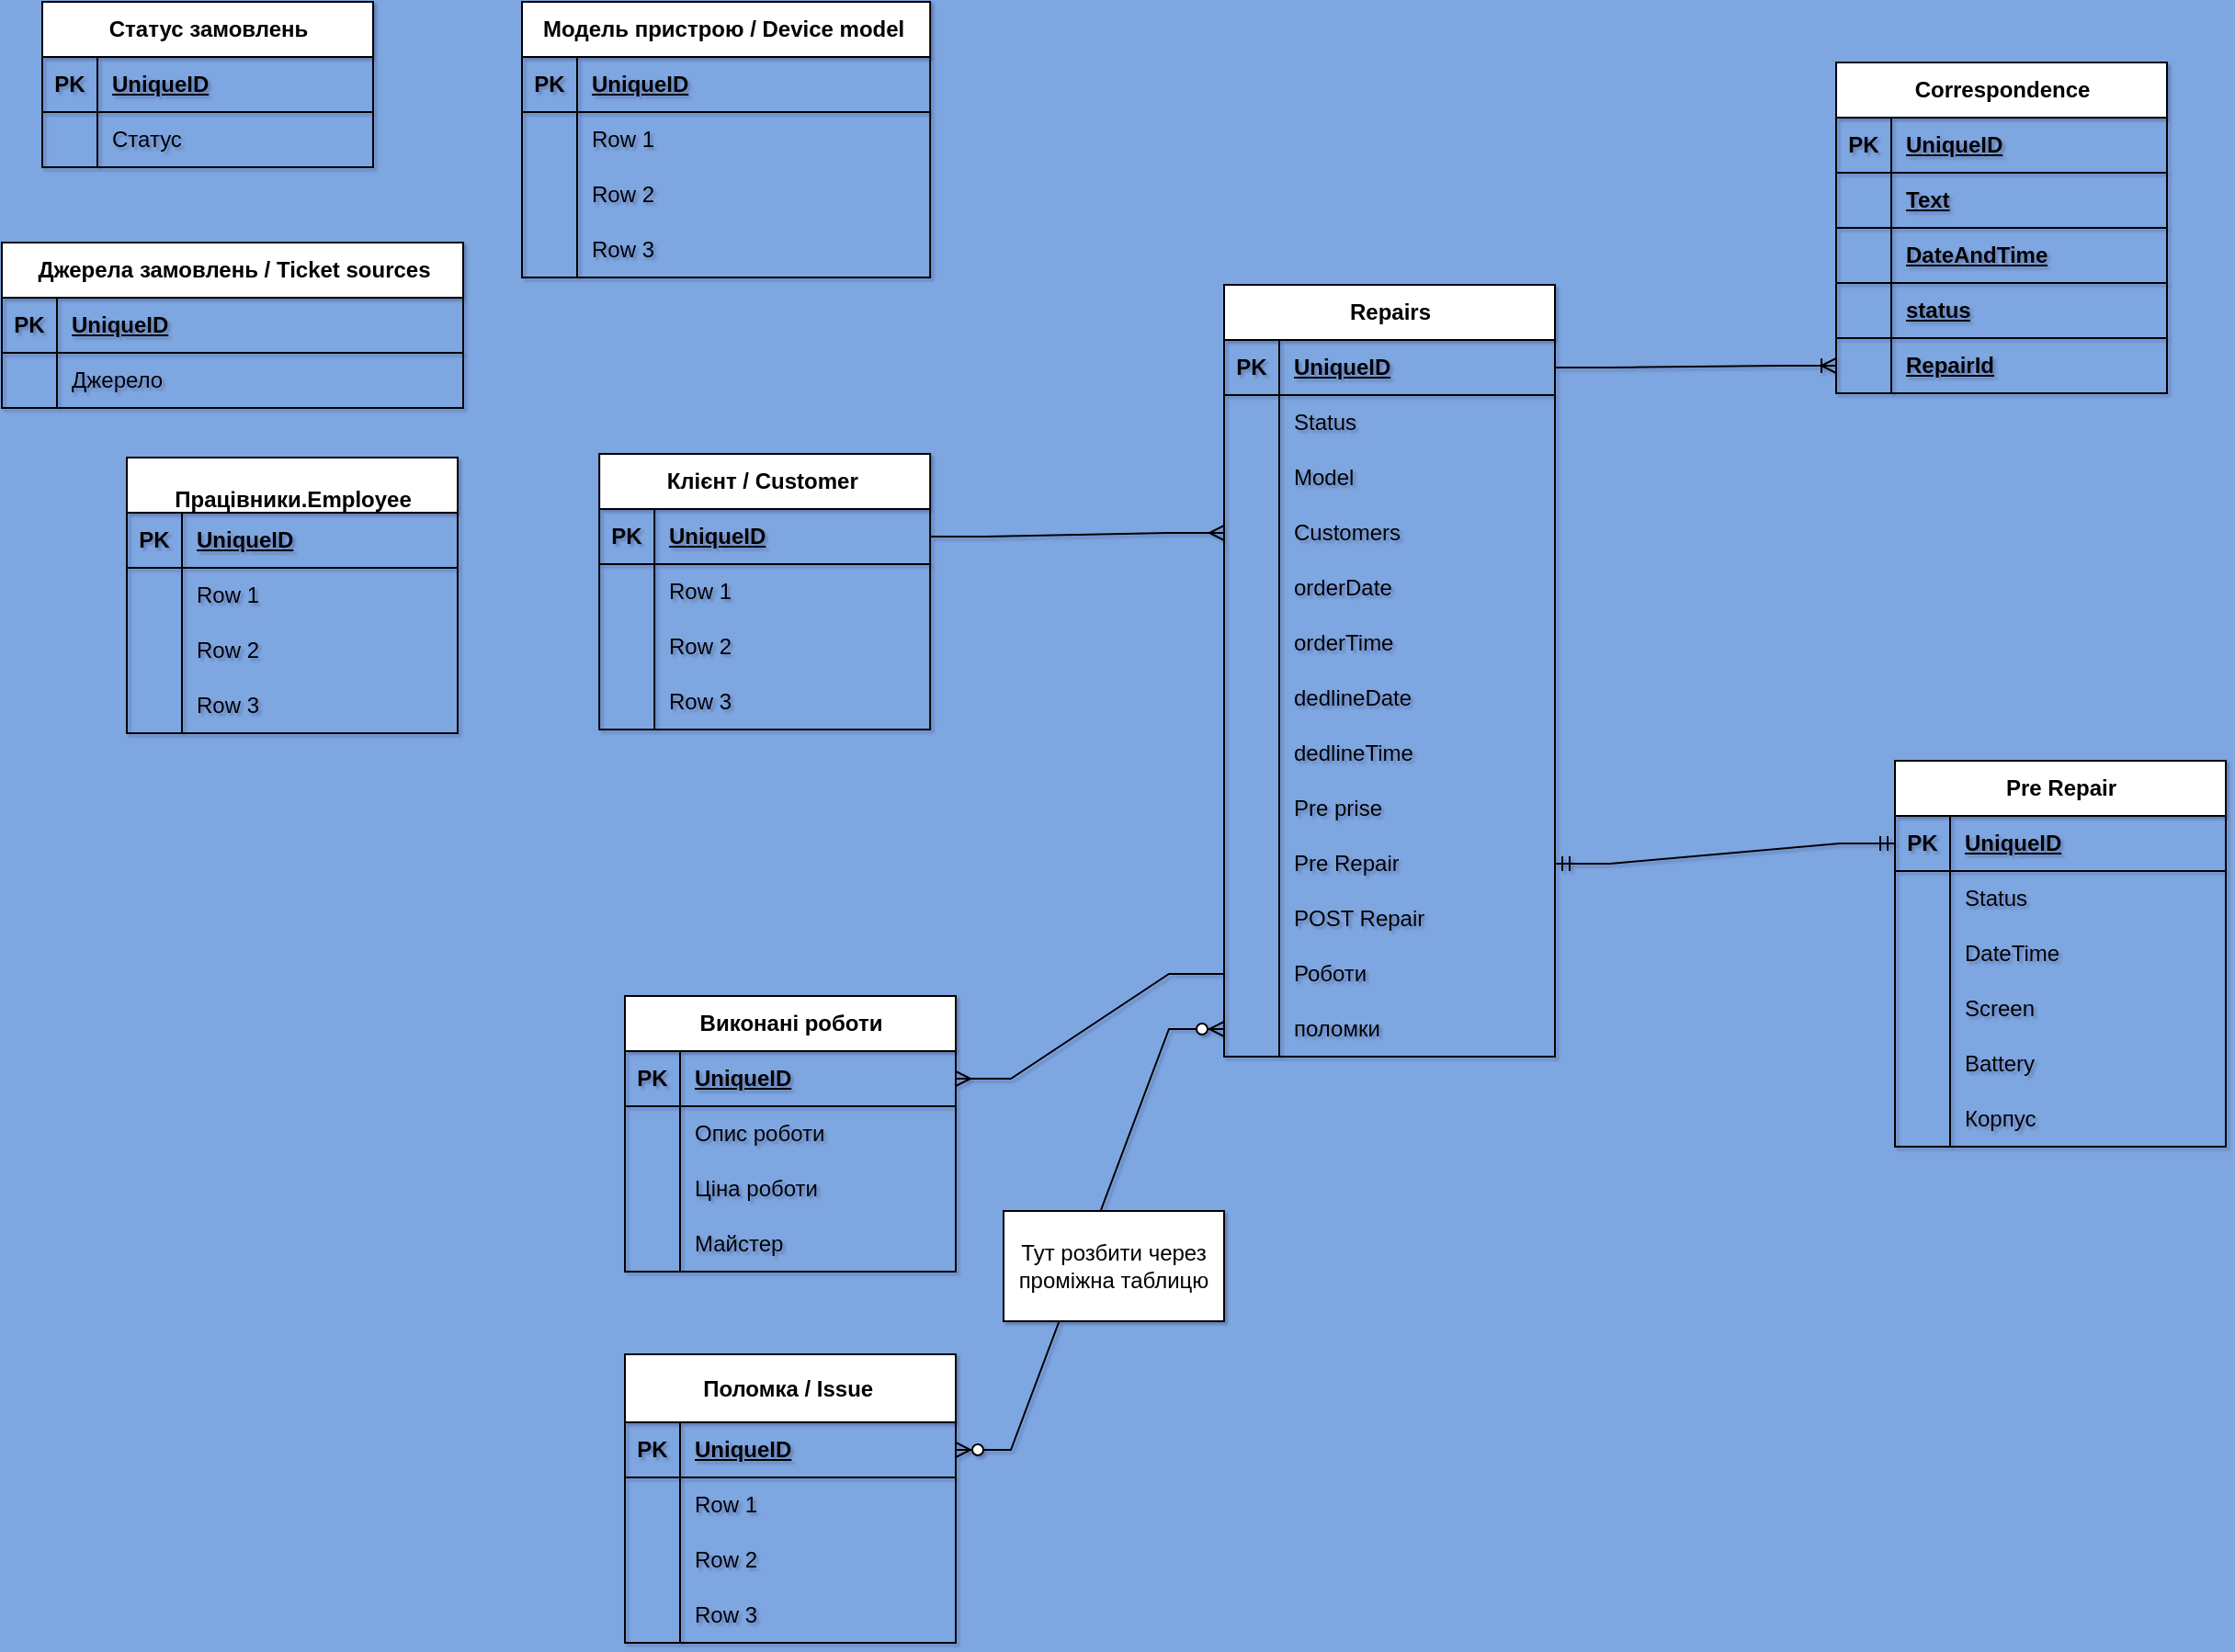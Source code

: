 <mxfile version="21.7.5" type="github">
  <diagram name="Page-1" id="e56a1550-8fbb-45ad-956c-1786394a9013">
    <mxGraphModel dx="2321" dy="1480" grid="0" gridSize="10" guides="1" tooltips="1" connect="1" arrows="1" fold="1" page="1" pageScale="1" pageWidth="1100" pageHeight="850" background="#7EA6E0" math="0" shadow="1">
      <root>
        <mxCell id="0" />
        <mxCell id="1" parent="0" />
        <mxCell id="2IEPPk8oCh3cQ-OusciL-1" value="Repairs" style="shape=table;startSize=30;container=1;collapsible=1;childLayout=tableLayout;fixedRows=1;rowLines=0;fontStyle=1;align=center;resizeLast=1;html=1;" parent="1" vertex="1">
          <mxGeometry x="384" y="73" width="180" height="420" as="geometry" />
        </mxCell>
        <mxCell id="2IEPPk8oCh3cQ-OusciL-2" value="" style="shape=tableRow;horizontal=0;startSize=0;swimlaneHead=0;swimlaneBody=0;fillColor=none;collapsible=0;dropTarget=0;points=[[0,0.5],[1,0.5]];portConstraint=eastwest;top=0;left=0;right=0;bottom=1;" parent="2IEPPk8oCh3cQ-OusciL-1" vertex="1">
          <mxGeometry y="30" width="180" height="30" as="geometry" />
        </mxCell>
        <mxCell id="2IEPPk8oCh3cQ-OusciL-3" value="PK" style="shape=partialRectangle;connectable=0;fillColor=none;top=0;left=0;bottom=0;right=0;fontStyle=1;overflow=hidden;whiteSpace=wrap;html=1;" parent="2IEPPk8oCh3cQ-OusciL-2" vertex="1">
          <mxGeometry width="30" height="30" as="geometry">
            <mxRectangle width="30" height="30" as="alternateBounds" />
          </mxGeometry>
        </mxCell>
        <mxCell id="2IEPPk8oCh3cQ-OusciL-4" value="UniqueID" style="shape=partialRectangle;connectable=0;fillColor=none;top=0;left=0;bottom=0;right=0;align=left;spacingLeft=6;fontStyle=5;overflow=hidden;whiteSpace=wrap;html=1;" parent="2IEPPk8oCh3cQ-OusciL-2" vertex="1">
          <mxGeometry x="30" width="150" height="30" as="geometry">
            <mxRectangle width="150" height="30" as="alternateBounds" />
          </mxGeometry>
        </mxCell>
        <mxCell id="2IEPPk8oCh3cQ-OusciL-5" value="" style="shape=tableRow;horizontal=0;startSize=0;swimlaneHead=0;swimlaneBody=0;fillColor=none;collapsible=0;dropTarget=0;points=[[0,0.5],[1,0.5]];portConstraint=eastwest;top=0;left=0;right=0;bottom=0;" parent="2IEPPk8oCh3cQ-OusciL-1" vertex="1">
          <mxGeometry y="60" width="180" height="30" as="geometry" />
        </mxCell>
        <mxCell id="2IEPPk8oCh3cQ-OusciL-6" value="" style="shape=partialRectangle;connectable=0;fillColor=none;top=0;left=0;bottom=0;right=0;editable=1;overflow=hidden;whiteSpace=wrap;html=1;" parent="2IEPPk8oCh3cQ-OusciL-5" vertex="1">
          <mxGeometry width="30" height="30" as="geometry">
            <mxRectangle width="30" height="30" as="alternateBounds" />
          </mxGeometry>
        </mxCell>
        <mxCell id="2IEPPk8oCh3cQ-OusciL-7" value="Status" style="shape=partialRectangle;connectable=0;fillColor=none;top=0;left=0;bottom=0;right=0;align=left;spacingLeft=6;overflow=hidden;whiteSpace=wrap;html=1;" parent="2IEPPk8oCh3cQ-OusciL-5" vertex="1">
          <mxGeometry x="30" width="150" height="30" as="geometry">
            <mxRectangle width="150" height="30" as="alternateBounds" />
          </mxGeometry>
        </mxCell>
        <mxCell id="2IEPPk8oCh3cQ-OusciL-8" value="" style="shape=tableRow;horizontal=0;startSize=0;swimlaneHead=0;swimlaneBody=0;fillColor=none;collapsible=0;dropTarget=0;points=[[0,0.5],[1,0.5]];portConstraint=eastwest;top=0;left=0;right=0;bottom=0;" parent="2IEPPk8oCh3cQ-OusciL-1" vertex="1">
          <mxGeometry y="90" width="180" height="30" as="geometry" />
        </mxCell>
        <mxCell id="2IEPPk8oCh3cQ-OusciL-9" value="" style="shape=partialRectangle;connectable=0;fillColor=none;top=0;left=0;bottom=0;right=0;editable=1;overflow=hidden;whiteSpace=wrap;html=1;" parent="2IEPPk8oCh3cQ-OusciL-8" vertex="1">
          <mxGeometry width="30" height="30" as="geometry">
            <mxRectangle width="30" height="30" as="alternateBounds" />
          </mxGeometry>
        </mxCell>
        <mxCell id="2IEPPk8oCh3cQ-OusciL-10" value="Model" style="shape=partialRectangle;connectable=0;fillColor=none;top=0;left=0;bottom=0;right=0;align=left;spacingLeft=6;overflow=hidden;whiteSpace=wrap;html=1;" parent="2IEPPk8oCh3cQ-OusciL-8" vertex="1">
          <mxGeometry x="30" width="150" height="30" as="geometry">
            <mxRectangle width="150" height="30" as="alternateBounds" />
          </mxGeometry>
        </mxCell>
        <mxCell id="2IEPPk8oCh3cQ-OusciL-11" value="" style="shape=tableRow;horizontal=0;startSize=0;swimlaneHead=0;swimlaneBody=0;fillColor=none;collapsible=0;dropTarget=0;points=[[0,0.5],[1,0.5]];portConstraint=eastwest;top=0;left=0;right=0;bottom=0;" parent="2IEPPk8oCh3cQ-OusciL-1" vertex="1">
          <mxGeometry y="120" width="180" height="30" as="geometry" />
        </mxCell>
        <mxCell id="2IEPPk8oCh3cQ-OusciL-12" value="" style="shape=partialRectangle;connectable=0;fillColor=none;top=0;left=0;bottom=0;right=0;editable=1;overflow=hidden;whiteSpace=wrap;html=1;" parent="2IEPPk8oCh3cQ-OusciL-11" vertex="1">
          <mxGeometry width="30" height="30" as="geometry">
            <mxRectangle width="30" height="30" as="alternateBounds" />
          </mxGeometry>
        </mxCell>
        <mxCell id="2IEPPk8oCh3cQ-OusciL-13" value="Customers" style="shape=partialRectangle;connectable=0;fillColor=none;top=0;left=0;bottom=0;right=0;align=left;spacingLeft=6;overflow=hidden;whiteSpace=wrap;html=1;" parent="2IEPPk8oCh3cQ-OusciL-11" vertex="1">
          <mxGeometry x="30" width="150" height="30" as="geometry">
            <mxRectangle width="150" height="30" as="alternateBounds" />
          </mxGeometry>
        </mxCell>
        <mxCell id="SYdGTLHfsqDevWgXx4K--65" style="shape=tableRow;horizontal=0;startSize=0;swimlaneHead=0;swimlaneBody=0;fillColor=none;collapsible=0;dropTarget=0;points=[[0,0.5],[1,0.5]];portConstraint=eastwest;top=0;left=0;right=0;bottom=0;" vertex="1" parent="2IEPPk8oCh3cQ-OusciL-1">
          <mxGeometry y="150" width="180" height="30" as="geometry" />
        </mxCell>
        <mxCell id="SYdGTLHfsqDevWgXx4K--66" style="shape=partialRectangle;connectable=0;fillColor=none;top=0;left=0;bottom=0;right=0;editable=1;overflow=hidden;whiteSpace=wrap;html=1;" vertex="1" parent="SYdGTLHfsqDevWgXx4K--65">
          <mxGeometry width="30" height="30" as="geometry">
            <mxRectangle width="30" height="30" as="alternateBounds" />
          </mxGeometry>
        </mxCell>
        <mxCell id="SYdGTLHfsqDevWgXx4K--67" value="orderDate" style="shape=partialRectangle;connectable=0;fillColor=none;top=0;left=0;bottom=0;right=0;align=left;spacingLeft=6;overflow=hidden;whiteSpace=wrap;html=1;" vertex="1" parent="SYdGTLHfsqDevWgXx4K--65">
          <mxGeometry x="30" width="150" height="30" as="geometry">
            <mxRectangle width="150" height="30" as="alternateBounds" />
          </mxGeometry>
        </mxCell>
        <mxCell id="SYdGTLHfsqDevWgXx4K--68" style="shape=tableRow;horizontal=0;startSize=0;swimlaneHead=0;swimlaneBody=0;fillColor=none;collapsible=0;dropTarget=0;points=[[0,0.5],[1,0.5]];portConstraint=eastwest;top=0;left=0;right=0;bottom=0;" vertex="1" parent="2IEPPk8oCh3cQ-OusciL-1">
          <mxGeometry y="180" width="180" height="30" as="geometry" />
        </mxCell>
        <mxCell id="SYdGTLHfsqDevWgXx4K--69" style="shape=partialRectangle;connectable=0;fillColor=none;top=0;left=0;bottom=0;right=0;editable=1;overflow=hidden;whiteSpace=wrap;html=1;" vertex="1" parent="SYdGTLHfsqDevWgXx4K--68">
          <mxGeometry width="30" height="30" as="geometry">
            <mxRectangle width="30" height="30" as="alternateBounds" />
          </mxGeometry>
        </mxCell>
        <mxCell id="SYdGTLHfsqDevWgXx4K--70" value="orderTime" style="shape=partialRectangle;connectable=0;fillColor=none;top=0;left=0;bottom=0;right=0;align=left;spacingLeft=6;overflow=hidden;whiteSpace=wrap;html=1;" vertex="1" parent="SYdGTLHfsqDevWgXx4K--68">
          <mxGeometry x="30" width="150" height="30" as="geometry">
            <mxRectangle width="150" height="30" as="alternateBounds" />
          </mxGeometry>
        </mxCell>
        <mxCell id="SYdGTLHfsqDevWgXx4K--71" style="shape=tableRow;horizontal=0;startSize=0;swimlaneHead=0;swimlaneBody=0;fillColor=none;collapsible=0;dropTarget=0;points=[[0,0.5],[1,0.5]];portConstraint=eastwest;top=0;left=0;right=0;bottom=0;" vertex="1" parent="2IEPPk8oCh3cQ-OusciL-1">
          <mxGeometry y="210" width="180" height="30" as="geometry" />
        </mxCell>
        <mxCell id="SYdGTLHfsqDevWgXx4K--72" style="shape=partialRectangle;connectable=0;fillColor=none;top=0;left=0;bottom=0;right=0;editable=1;overflow=hidden;whiteSpace=wrap;html=1;" vertex="1" parent="SYdGTLHfsqDevWgXx4K--71">
          <mxGeometry width="30" height="30" as="geometry">
            <mxRectangle width="30" height="30" as="alternateBounds" />
          </mxGeometry>
        </mxCell>
        <mxCell id="SYdGTLHfsqDevWgXx4K--73" value="dedlineDate" style="shape=partialRectangle;connectable=0;fillColor=none;top=0;left=0;bottom=0;right=0;align=left;spacingLeft=6;overflow=hidden;whiteSpace=wrap;html=1;" vertex="1" parent="SYdGTLHfsqDevWgXx4K--71">
          <mxGeometry x="30" width="150" height="30" as="geometry">
            <mxRectangle width="150" height="30" as="alternateBounds" />
          </mxGeometry>
        </mxCell>
        <mxCell id="SYdGTLHfsqDevWgXx4K--74" style="shape=tableRow;horizontal=0;startSize=0;swimlaneHead=0;swimlaneBody=0;fillColor=none;collapsible=0;dropTarget=0;points=[[0,0.5],[1,0.5]];portConstraint=eastwest;top=0;left=0;right=0;bottom=0;" vertex="1" parent="2IEPPk8oCh3cQ-OusciL-1">
          <mxGeometry y="240" width="180" height="30" as="geometry" />
        </mxCell>
        <mxCell id="SYdGTLHfsqDevWgXx4K--75" style="shape=partialRectangle;connectable=0;fillColor=none;top=0;left=0;bottom=0;right=0;editable=1;overflow=hidden;whiteSpace=wrap;html=1;" vertex="1" parent="SYdGTLHfsqDevWgXx4K--74">
          <mxGeometry width="30" height="30" as="geometry">
            <mxRectangle width="30" height="30" as="alternateBounds" />
          </mxGeometry>
        </mxCell>
        <mxCell id="SYdGTLHfsqDevWgXx4K--76" value="dedlineTime" style="shape=partialRectangle;connectable=0;fillColor=none;top=0;left=0;bottom=0;right=0;align=left;spacingLeft=6;overflow=hidden;whiteSpace=wrap;html=1;" vertex="1" parent="SYdGTLHfsqDevWgXx4K--74">
          <mxGeometry x="30" width="150" height="30" as="geometry">
            <mxRectangle width="150" height="30" as="alternateBounds" />
          </mxGeometry>
        </mxCell>
        <mxCell id="SYdGTLHfsqDevWgXx4K--77" style="shape=tableRow;horizontal=0;startSize=0;swimlaneHead=0;swimlaneBody=0;fillColor=none;collapsible=0;dropTarget=0;points=[[0,0.5],[1,0.5]];portConstraint=eastwest;top=0;left=0;right=0;bottom=0;" vertex="1" parent="2IEPPk8oCh3cQ-OusciL-1">
          <mxGeometry y="270" width="180" height="30" as="geometry" />
        </mxCell>
        <mxCell id="SYdGTLHfsqDevWgXx4K--78" style="shape=partialRectangle;connectable=0;fillColor=none;top=0;left=0;bottom=0;right=0;editable=1;overflow=hidden;whiteSpace=wrap;html=1;" vertex="1" parent="SYdGTLHfsqDevWgXx4K--77">
          <mxGeometry width="30" height="30" as="geometry">
            <mxRectangle width="30" height="30" as="alternateBounds" />
          </mxGeometry>
        </mxCell>
        <mxCell id="SYdGTLHfsqDevWgXx4K--79" value="Pre prise" style="shape=partialRectangle;connectable=0;fillColor=none;top=0;left=0;bottom=0;right=0;align=left;spacingLeft=6;overflow=hidden;whiteSpace=wrap;html=1;" vertex="1" parent="SYdGTLHfsqDevWgXx4K--77">
          <mxGeometry x="30" width="150" height="30" as="geometry">
            <mxRectangle width="150" height="30" as="alternateBounds" />
          </mxGeometry>
        </mxCell>
        <mxCell id="SYdGTLHfsqDevWgXx4K--93" style="shape=tableRow;horizontal=0;startSize=0;swimlaneHead=0;swimlaneBody=0;fillColor=none;collapsible=0;dropTarget=0;points=[[0,0.5],[1,0.5]];portConstraint=eastwest;top=0;left=0;right=0;bottom=0;" vertex="1" parent="2IEPPk8oCh3cQ-OusciL-1">
          <mxGeometry y="300" width="180" height="30" as="geometry" />
        </mxCell>
        <mxCell id="SYdGTLHfsqDevWgXx4K--94" style="shape=partialRectangle;connectable=0;fillColor=none;top=0;left=0;bottom=0;right=0;editable=1;overflow=hidden;whiteSpace=wrap;html=1;" vertex="1" parent="SYdGTLHfsqDevWgXx4K--93">
          <mxGeometry width="30" height="30" as="geometry">
            <mxRectangle width="30" height="30" as="alternateBounds" />
          </mxGeometry>
        </mxCell>
        <mxCell id="SYdGTLHfsqDevWgXx4K--95" value="Pre Repair" style="shape=partialRectangle;connectable=0;fillColor=none;top=0;left=0;bottom=0;right=0;align=left;spacingLeft=6;overflow=hidden;whiteSpace=wrap;html=1;" vertex="1" parent="SYdGTLHfsqDevWgXx4K--93">
          <mxGeometry x="30" width="150" height="30" as="geometry">
            <mxRectangle width="150" height="30" as="alternateBounds" />
          </mxGeometry>
        </mxCell>
        <mxCell id="SYdGTLHfsqDevWgXx4K--96" style="shape=tableRow;horizontal=0;startSize=0;swimlaneHead=0;swimlaneBody=0;fillColor=none;collapsible=0;dropTarget=0;points=[[0,0.5],[1,0.5]];portConstraint=eastwest;top=0;left=0;right=0;bottom=0;" vertex="1" parent="2IEPPk8oCh3cQ-OusciL-1">
          <mxGeometry y="330" width="180" height="30" as="geometry" />
        </mxCell>
        <mxCell id="SYdGTLHfsqDevWgXx4K--97" style="shape=partialRectangle;connectable=0;fillColor=none;top=0;left=0;bottom=0;right=0;editable=1;overflow=hidden;whiteSpace=wrap;html=1;" vertex="1" parent="SYdGTLHfsqDevWgXx4K--96">
          <mxGeometry width="30" height="30" as="geometry">
            <mxRectangle width="30" height="30" as="alternateBounds" />
          </mxGeometry>
        </mxCell>
        <mxCell id="SYdGTLHfsqDevWgXx4K--98" value="POST Repair" style="shape=partialRectangle;connectable=0;fillColor=none;top=0;left=0;bottom=0;right=0;align=left;spacingLeft=6;overflow=hidden;whiteSpace=wrap;html=1;" vertex="1" parent="SYdGTLHfsqDevWgXx4K--96">
          <mxGeometry x="30" width="150" height="30" as="geometry">
            <mxRectangle width="150" height="30" as="alternateBounds" />
          </mxGeometry>
        </mxCell>
        <mxCell id="SYdGTLHfsqDevWgXx4K--216" style="shape=tableRow;horizontal=0;startSize=0;swimlaneHead=0;swimlaneBody=0;fillColor=none;collapsible=0;dropTarget=0;points=[[0,0.5],[1,0.5]];portConstraint=eastwest;top=0;left=0;right=0;bottom=0;" vertex="1" parent="2IEPPk8oCh3cQ-OusciL-1">
          <mxGeometry y="360" width="180" height="30" as="geometry" />
        </mxCell>
        <mxCell id="SYdGTLHfsqDevWgXx4K--217" style="shape=partialRectangle;connectable=0;fillColor=none;top=0;left=0;bottom=0;right=0;editable=1;overflow=hidden;whiteSpace=wrap;html=1;" vertex="1" parent="SYdGTLHfsqDevWgXx4K--216">
          <mxGeometry width="30" height="30" as="geometry">
            <mxRectangle width="30" height="30" as="alternateBounds" />
          </mxGeometry>
        </mxCell>
        <mxCell id="SYdGTLHfsqDevWgXx4K--218" value="Роботи" style="shape=partialRectangle;connectable=0;fillColor=none;top=0;left=0;bottom=0;right=0;align=left;spacingLeft=6;overflow=hidden;whiteSpace=wrap;html=1;" vertex="1" parent="SYdGTLHfsqDevWgXx4K--216">
          <mxGeometry x="30" width="150" height="30" as="geometry">
            <mxRectangle width="150" height="30" as="alternateBounds" />
          </mxGeometry>
        </mxCell>
        <mxCell id="SYdGTLHfsqDevWgXx4K--221" style="shape=tableRow;horizontal=0;startSize=0;swimlaneHead=0;swimlaneBody=0;fillColor=none;collapsible=0;dropTarget=0;points=[[0,0.5],[1,0.5]];portConstraint=eastwest;top=0;left=0;right=0;bottom=0;" vertex="1" parent="2IEPPk8oCh3cQ-OusciL-1">
          <mxGeometry y="390" width="180" height="30" as="geometry" />
        </mxCell>
        <mxCell id="SYdGTLHfsqDevWgXx4K--222" style="shape=partialRectangle;connectable=0;fillColor=none;top=0;left=0;bottom=0;right=0;editable=1;overflow=hidden;whiteSpace=wrap;html=1;" vertex="1" parent="SYdGTLHfsqDevWgXx4K--221">
          <mxGeometry width="30" height="30" as="geometry">
            <mxRectangle width="30" height="30" as="alternateBounds" />
          </mxGeometry>
        </mxCell>
        <mxCell id="SYdGTLHfsqDevWgXx4K--223" value="поломки" style="shape=partialRectangle;connectable=0;fillColor=none;top=0;left=0;bottom=0;right=0;align=left;spacingLeft=6;overflow=hidden;whiteSpace=wrap;html=1;" vertex="1" parent="SYdGTLHfsqDevWgXx4K--221">
          <mxGeometry x="30" width="150" height="30" as="geometry">
            <mxRectangle width="150" height="30" as="alternateBounds" />
          </mxGeometry>
        </mxCell>
        <mxCell id="SYdGTLHfsqDevWgXx4K--1" value="Сorrespondence" style="shape=table;startSize=30;container=1;collapsible=1;childLayout=tableLayout;fixedRows=1;rowLines=0;fontStyle=1;align=center;resizeLast=1;html=1;" vertex="1" parent="1">
          <mxGeometry x="717" y="-48" width="180" height="180" as="geometry" />
        </mxCell>
        <mxCell id="SYdGTLHfsqDevWgXx4K--2" value="" style="shape=tableRow;horizontal=0;startSize=0;swimlaneHead=0;swimlaneBody=0;fillColor=none;collapsible=0;dropTarget=0;points=[[0,0.5],[1,0.5]];portConstraint=eastwest;top=0;left=0;right=0;bottom=1;" vertex="1" parent="SYdGTLHfsqDevWgXx4K--1">
          <mxGeometry y="30" width="180" height="30" as="geometry" />
        </mxCell>
        <mxCell id="SYdGTLHfsqDevWgXx4K--3" value="PK" style="shape=partialRectangle;connectable=0;fillColor=none;top=0;left=0;bottom=0;right=0;fontStyle=1;overflow=hidden;whiteSpace=wrap;html=1;" vertex="1" parent="SYdGTLHfsqDevWgXx4K--2">
          <mxGeometry width="30" height="30" as="geometry">
            <mxRectangle width="30" height="30" as="alternateBounds" />
          </mxGeometry>
        </mxCell>
        <mxCell id="SYdGTLHfsqDevWgXx4K--4" value="UniqueID" style="shape=partialRectangle;connectable=0;fillColor=none;top=0;left=0;bottom=0;right=0;align=left;spacingLeft=6;fontStyle=5;overflow=hidden;whiteSpace=wrap;html=1;" vertex="1" parent="SYdGTLHfsqDevWgXx4K--2">
          <mxGeometry x="30" width="150" height="30" as="geometry">
            <mxRectangle width="150" height="30" as="alternateBounds" />
          </mxGeometry>
        </mxCell>
        <mxCell id="SYdGTLHfsqDevWgXx4K--49" style="shape=tableRow;horizontal=0;startSize=0;swimlaneHead=0;swimlaneBody=0;fillColor=none;collapsible=0;dropTarget=0;points=[[0,0.5],[1,0.5]];portConstraint=eastwest;top=0;left=0;right=0;bottom=1;" vertex="1" parent="SYdGTLHfsqDevWgXx4K--1">
          <mxGeometry y="60" width="180" height="30" as="geometry" />
        </mxCell>
        <mxCell id="SYdGTLHfsqDevWgXx4K--50" style="shape=partialRectangle;connectable=0;fillColor=none;top=0;left=0;bottom=0;right=0;fontStyle=1;overflow=hidden;whiteSpace=wrap;html=1;" vertex="1" parent="SYdGTLHfsqDevWgXx4K--49">
          <mxGeometry width="30" height="30" as="geometry">
            <mxRectangle width="30" height="30" as="alternateBounds" />
          </mxGeometry>
        </mxCell>
        <mxCell id="SYdGTLHfsqDevWgXx4K--51" value="Text" style="shape=partialRectangle;connectable=0;fillColor=none;top=0;left=0;bottom=0;right=0;align=left;spacingLeft=6;fontStyle=5;overflow=hidden;whiteSpace=wrap;html=1;" vertex="1" parent="SYdGTLHfsqDevWgXx4K--49">
          <mxGeometry x="30" width="150" height="30" as="geometry">
            <mxRectangle width="150" height="30" as="alternateBounds" />
          </mxGeometry>
        </mxCell>
        <mxCell id="SYdGTLHfsqDevWgXx4K--55" style="shape=tableRow;horizontal=0;startSize=0;swimlaneHead=0;swimlaneBody=0;fillColor=none;collapsible=0;dropTarget=0;points=[[0,0.5],[1,0.5]];portConstraint=eastwest;top=0;left=0;right=0;bottom=1;" vertex="1" parent="SYdGTLHfsqDevWgXx4K--1">
          <mxGeometry y="90" width="180" height="30" as="geometry" />
        </mxCell>
        <mxCell id="SYdGTLHfsqDevWgXx4K--56" style="shape=partialRectangle;connectable=0;fillColor=none;top=0;left=0;bottom=0;right=0;fontStyle=1;overflow=hidden;whiteSpace=wrap;html=1;" vertex="1" parent="SYdGTLHfsqDevWgXx4K--55">
          <mxGeometry width="30" height="30" as="geometry">
            <mxRectangle width="30" height="30" as="alternateBounds" />
          </mxGeometry>
        </mxCell>
        <mxCell id="SYdGTLHfsqDevWgXx4K--57" value="DateAndTime" style="shape=partialRectangle;connectable=0;fillColor=none;top=0;left=0;bottom=0;right=0;align=left;spacingLeft=6;fontStyle=5;overflow=hidden;whiteSpace=wrap;html=1;" vertex="1" parent="SYdGTLHfsqDevWgXx4K--55">
          <mxGeometry x="30" width="150" height="30" as="geometry">
            <mxRectangle width="150" height="30" as="alternateBounds" />
          </mxGeometry>
        </mxCell>
        <mxCell id="SYdGTLHfsqDevWgXx4K--58" style="shape=tableRow;horizontal=0;startSize=0;swimlaneHead=0;swimlaneBody=0;fillColor=none;collapsible=0;dropTarget=0;points=[[0,0.5],[1,0.5]];portConstraint=eastwest;top=0;left=0;right=0;bottom=1;" vertex="1" parent="SYdGTLHfsqDevWgXx4K--1">
          <mxGeometry y="120" width="180" height="30" as="geometry" />
        </mxCell>
        <mxCell id="SYdGTLHfsqDevWgXx4K--59" style="shape=partialRectangle;connectable=0;fillColor=none;top=0;left=0;bottom=0;right=0;fontStyle=1;overflow=hidden;whiteSpace=wrap;html=1;" vertex="1" parent="SYdGTLHfsqDevWgXx4K--58">
          <mxGeometry width="30" height="30" as="geometry">
            <mxRectangle width="30" height="30" as="alternateBounds" />
          </mxGeometry>
        </mxCell>
        <mxCell id="SYdGTLHfsqDevWgXx4K--60" value="status" style="shape=partialRectangle;connectable=0;fillColor=none;top=0;left=0;bottom=0;right=0;align=left;spacingLeft=6;fontStyle=5;overflow=hidden;whiteSpace=wrap;html=1;" vertex="1" parent="SYdGTLHfsqDevWgXx4K--58">
          <mxGeometry x="30" width="150" height="30" as="geometry">
            <mxRectangle width="150" height="30" as="alternateBounds" />
          </mxGeometry>
        </mxCell>
        <mxCell id="SYdGTLHfsqDevWgXx4K--61" style="shape=tableRow;horizontal=0;startSize=0;swimlaneHead=0;swimlaneBody=0;fillColor=none;collapsible=0;dropTarget=0;points=[[0,0.5],[1,0.5]];portConstraint=eastwest;top=0;left=0;right=0;bottom=1;" vertex="1" parent="SYdGTLHfsqDevWgXx4K--1">
          <mxGeometry y="150" width="180" height="30" as="geometry" />
        </mxCell>
        <mxCell id="SYdGTLHfsqDevWgXx4K--62" style="shape=partialRectangle;connectable=0;fillColor=none;top=0;left=0;bottom=0;right=0;fontStyle=1;overflow=hidden;whiteSpace=wrap;html=1;" vertex="1" parent="SYdGTLHfsqDevWgXx4K--61">
          <mxGeometry width="30" height="30" as="geometry">
            <mxRectangle width="30" height="30" as="alternateBounds" />
          </mxGeometry>
        </mxCell>
        <mxCell id="SYdGTLHfsqDevWgXx4K--63" value="RepairId" style="shape=partialRectangle;connectable=0;fillColor=none;top=0;left=0;bottom=0;right=0;align=left;spacingLeft=6;fontStyle=5;overflow=hidden;whiteSpace=wrap;html=1;" vertex="1" parent="SYdGTLHfsqDevWgXx4K--61">
          <mxGeometry x="30" width="150" height="30" as="geometry">
            <mxRectangle width="150" height="30" as="alternateBounds" />
          </mxGeometry>
        </mxCell>
        <mxCell id="SYdGTLHfsqDevWgXx4K--64" value="" style="edgeStyle=entityRelationEdgeStyle;fontSize=12;html=1;endArrow=ERoneToMany;rounded=0;exitX=1;exitY=0.5;exitDx=0;exitDy=0;entryX=0;entryY=0.5;entryDx=0;entryDy=0;" edge="1" parent="1" source="2IEPPk8oCh3cQ-OusciL-2" target="SYdGTLHfsqDevWgXx4K--61">
          <mxGeometry width="100" height="100" relative="1" as="geometry">
            <mxPoint x="264" y="537" as="sourcePoint" />
            <mxPoint x="364" y="437" as="targetPoint" />
          </mxGeometry>
        </mxCell>
        <mxCell id="SYdGTLHfsqDevWgXx4K--99" value="Pre Repair" style="shape=table;startSize=30;container=1;collapsible=1;childLayout=tableLayout;fixedRows=1;rowLines=0;fontStyle=1;align=center;resizeLast=1;html=1;" vertex="1" parent="1">
          <mxGeometry x="749" y="332" width="180" height="210" as="geometry" />
        </mxCell>
        <mxCell id="SYdGTLHfsqDevWgXx4K--100" value="" style="shape=tableRow;horizontal=0;startSize=0;swimlaneHead=0;swimlaneBody=0;fillColor=none;collapsible=0;dropTarget=0;points=[[0,0.5],[1,0.5]];portConstraint=eastwest;top=0;left=0;right=0;bottom=1;" vertex="1" parent="SYdGTLHfsqDevWgXx4K--99">
          <mxGeometry y="30" width="180" height="30" as="geometry" />
        </mxCell>
        <mxCell id="SYdGTLHfsqDevWgXx4K--101" value="PK" style="shape=partialRectangle;connectable=0;fillColor=none;top=0;left=0;bottom=0;right=0;fontStyle=1;overflow=hidden;whiteSpace=wrap;html=1;" vertex="1" parent="SYdGTLHfsqDevWgXx4K--100">
          <mxGeometry width="30" height="30" as="geometry">
            <mxRectangle width="30" height="30" as="alternateBounds" />
          </mxGeometry>
        </mxCell>
        <mxCell id="SYdGTLHfsqDevWgXx4K--102" value="UniqueID" style="shape=partialRectangle;connectable=0;fillColor=none;top=0;left=0;bottom=0;right=0;align=left;spacingLeft=6;fontStyle=5;overflow=hidden;whiteSpace=wrap;html=1;" vertex="1" parent="SYdGTLHfsqDevWgXx4K--100">
          <mxGeometry x="30" width="150" height="30" as="geometry">
            <mxRectangle width="150" height="30" as="alternateBounds" />
          </mxGeometry>
        </mxCell>
        <mxCell id="SYdGTLHfsqDevWgXx4K--122" style="shape=tableRow;horizontal=0;startSize=0;swimlaneHead=0;swimlaneBody=0;fillColor=none;collapsible=0;dropTarget=0;points=[[0,0.5],[1,0.5]];portConstraint=eastwest;top=0;left=0;right=0;bottom=0;" vertex="1" parent="SYdGTLHfsqDevWgXx4K--99">
          <mxGeometry y="60" width="180" height="30" as="geometry" />
        </mxCell>
        <mxCell id="SYdGTLHfsqDevWgXx4K--123" style="shape=partialRectangle;connectable=0;fillColor=none;top=0;left=0;bottom=0;right=0;editable=1;overflow=hidden;whiteSpace=wrap;html=1;" vertex="1" parent="SYdGTLHfsqDevWgXx4K--122">
          <mxGeometry width="30" height="30" as="geometry">
            <mxRectangle width="30" height="30" as="alternateBounds" />
          </mxGeometry>
        </mxCell>
        <mxCell id="SYdGTLHfsqDevWgXx4K--124" value="Status" style="shape=partialRectangle;connectable=0;fillColor=none;top=0;left=0;bottom=0;right=0;align=left;spacingLeft=6;overflow=hidden;whiteSpace=wrap;html=1;" vertex="1" parent="SYdGTLHfsqDevWgXx4K--122">
          <mxGeometry x="30" width="150" height="30" as="geometry">
            <mxRectangle width="150" height="30" as="alternateBounds" />
          </mxGeometry>
        </mxCell>
        <mxCell id="SYdGTLHfsqDevWgXx4K--116" style="shape=tableRow;horizontal=0;startSize=0;swimlaneHead=0;swimlaneBody=0;fillColor=none;collapsible=0;dropTarget=0;points=[[0,0.5],[1,0.5]];portConstraint=eastwest;top=0;left=0;right=0;bottom=0;" vertex="1" parent="SYdGTLHfsqDevWgXx4K--99">
          <mxGeometry y="90" width="180" height="30" as="geometry" />
        </mxCell>
        <mxCell id="SYdGTLHfsqDevWgXx4K--117" style="shape=partialRectangle;connectable=0;fillColor=none;top=0;left=0;bottom=0;right=0;editable=1;overflow=hidden;whiteSpace=wrap;html=1;" vertex="1" parent="SYdGTLHfsqDevWgXx4K--116">
          <mxGeometry width="30" height="30" as="geometry">
            <mxRectangle width="30" height="30" as="alternateBounds" />
          </mxGeometry>
        </mxCell>
        <mxCell id="SYdGTLHfsqDevWgXx4K--118" value="DateTime" style="shape=partialRectangle;connectable=0;fillColor=none;top=0;left=0;bottom=0;right=0;align=left;spacingLeft=6;overflow=hidden;whiteSpace=wrap;html=1;" vertex="1" parent="SYdGTLHfsqDevWgXx4K--116">
          <mxGeometry x="30" width="150" height="30" as="geometry">
            <mxRectangle width="150" height="30" as="alternateBounds" />
          </mxGeometry>
        </mxCell>
        <mxCell id="SYdGTLHfsqDevWgXx4K--103" value="" style="shape=tableRow;horizontal=0;startSize=0;swimlaneHead=0;swimlaneBody=0;fillColor=none;collapsible=0;dropTarget=0;points=[[0,0.5],[1,0.5]];portConstraint=eastwest;top=0;left=0;right=0;bottom=0;" vertex="1" parent="SYdGTLHfsqDevWgXx4K--99">
          <mxGeometry y="120" width="180" height="30" as="geometry" />
        </mxCell>
        <mxCell id="SYdGTLHfsqDevWgXx4K--104" value="" style="shape=partialRectangle;connectable=0;fillColor=none;top=0;left=0;bottom=0;right=0;editable=1;overflow=hidden;whiteSpace=wrap;html=1;" vertex="1" parent="SYdGTLHfsqDevWgXx4K--103">
          <mxGeometry width="30" height="30" as="geometry">
            <mxRectangle width="30" height="30" as="alternateBounds" />
          </mxGeometry>
        </mxCell>
        <mxCell id="SYdGTLHfsqDevWgXx4K--105" value="Screen" style="shape=partialRectangle;connectable=0;fillColor=none;top=0;left=0;bottom=0;right=0;align=left;spacingLeft=6;overflow=hidden;whiteSpace=wrap;html=1;" vertex="1" parent="SYdGTLHfsqDevWgXx4K--103">
          <mxGeometry x="30" width="150" height="30" as="geometry">
            <mxRectangle width="150" height="30" as="alternateBounds" />
          </mxGeometry>
        </mxCell>
        <mxCell id="SYdGTLHfsqDevWgXx4K--106" value="" style="shape=tableRow;horizontal=0;startSize=0;swimlaneHead=0;swimlaneBody=0;fillColor=none;collapsible=0;dropTarget=0;points=[[0,0.5],[1,0.5]];portConstraint=eastwest;top=0;left=0;right=0;bottom=0;" vertex="1" parent="SYdGTLHfsqDevWgXx4K--99">
          <mxGeometry y="150" width="180" height="30" as="geometry" />
        </mxCell>
        <mxCell id="SYdGTLHfsqDevWgXx4K--107" value="" style="shape=partialRectangle;connectable=0;fillColor=none;top=0;left=0;bottom=0;right=0;editable=1;overflow=hidden;whiteSpace=wrap;html=1;" vertex="1" parent="SYdGTLHfsqDevWgXx4K--106">
          <mxGeometry width="30" height="30" as="geometry">
            <mxRectangle width="30" height="30" as="alternateBounds" />
          </mxGeometry>
        </mxCell>
        <mxCell id="SYdGTLHfsqDevWgXx4K--108" value="Battery" style="shape=partialRectangle;connectable=0;fillColor=none;top=0;left=0;bottom=0;right=0;align=left;spacingLeft=6;overflow=hidden;whiteSpace=wrap;html=1;" vertex="1" parent="SYdGTLHfsqDevWgXx4K--106">
          <mxGeometry x="30" width="150" height="30" as="geometry">
            <mxRectangle width="150" height="30" as="alternateBounds" />
          </mxGeometry>
        </mxCell>
        <mxCell id="SYdGTLHfsqDevWgXx4K--109" value="" style="shape=tableRow;horizontal=0;startSize=0;swimlaneHead=0;swimlaneBody=0;fillColor=none;collapsible=0;dropTarget=0;points=[[0,0.5],[1,0.5]];portConstraint=eastwest;top=0;left=0;right=0;bottom=0;" vertex="1" parent="SYdGTLHfsqDevWgXx4K--99">
          <mxGeometry y="180" width="180" height="30" as="geometry" />
        </mxCell>
        <mxCell id="SYdGTLHfsqDevWgXx4K--110" value="" style="shape=partialRectangle;connectable=0;fillColor=none;top=0;left=0;bottom=0;right=0;editable=1;overflow=hidden;whiteSpace=wrap;html=1;" vertex="1" parent="SYdGTLHfsqDevWgXx4K--109">
          <mxGeometry width="30" height="30" as="geometry">
            <mxRectangle width="30" height="30" as="alternateBounds" />
          </mxGeometry>
        </mxCell>
        <mxCell id="SYdGTLHfsqDevWgXx4K--111" value="Корпус" style="shape=partialRectangle;connectable=0;fillColor=none;top=0;left=0;bottom=0;right=0;align=left;spacingLeft=6;overflow=hidden;whiteSpace=wrap;html=1;" vertex="1" parent="SYdGTLHfsqDevWgXx4K--109">
          <mxGeometry x="30" width="150" height="30" as="geometry">
            <mxRectangle width="150" height="30" as="alternateBounds" />
          </mxGeometry>
        </mxCell>
        <mxCell id="SYdGTLHfsqDevWgXx4K--112" value="" style="edgeStyle=entityRelationEdgeStyle;fontSize=12;html=1;endArrow=ERmandOne;startArrow=ERmandOne;rounded=0;entryX=0;entryY=0.5;entryDx=0;entryDy=0;exitX=1;exitY=0.5;exitDx=0;exitDy=0;" edge="1" parent="1" source="SYdGTLHfsqDevWgXx4K--93" target="SYdGTLHfsqDevWgXx4K--100">
          <mxGeometry width="100" height="100" relative="1" as="geometry">
            <mxPoint x="719" y="501" as="sourcePoint" />
            <mxPoint x="652" y="376" as="targetPoint" />
          </mxGeometry>
        </mxCell>
        <mxCell id="SYdGTLHfsqDevWgXx4K--125" value="Статус замовлень" style="shape=table;startSize=30;container=1;collapsible=1;childLayout=tableLayout;fixedRows=1;rowLines=0;fontStyle=1;align=center;resizeLast=1;html=1;" vertex="1" parent="1">
          <mxGeometry x="-259" y="-81" width="180" height="90" as="geometry" />
        </mxCell>
        <mxCell id="SYdGTLHfsqDevWgXx4K--126" value="" style="shape=tableRow;horizontal=0;startSize=0;swimlaneHead=0;swimlaneBody=0;fillColor=none;collapsible=0;dropTarget=0;points=[[0,0.5],[1,0.5]];portConstraint=eastwest;top=0;left=0;right=0;bottom=1;" vertex="1" parent="SYdGTLHfsqDevWgXx4K--125">
          <mxGeometry y="30" width="180" height="30" as="geometry" />
        </mxCell>
        <mxCell id="SYdGTLHfsqDevWgXx4K--127" value="PK" style="shape=partialRectangle;connectable=0;fillColor=none;top=0;left=0;bottom=0;right=0;fontStyle=1;overflow=hidden;whiteSpace=wrap;html=1;" vertex="1" parent="SYdGTLHfsqDevWgXx4K--126">
          <mxGeometry width="30" height="30" as="geometry">
            <mxRectangle width="30" height="30" as="alternateBounds" />
          </mxGeometry>
        </mxCell>
        <mxCell id="SYdGTLHfsqDevWgXx4K--128" value="UniqueID" style="shape=partialRectangle;connectable=0;fillColor=none;top=0;left=0;bottom=0;right=0;align=left;spacingLeft=6;fontStyle=5;overflow=hidden;whiteSpace=wrap;html=1;" vertex="1" parent="SYdGTLHfsqDevWgXx4K--126">
          <mxGeometry x="30" width="150" height="30" as="geometry">
            <mxRectangle width="150" height="30" as="alternateBounds" />
          </mxGeometry>
        </mxCell>
        <mxCell id="SYdGTLHfsqDevWgXx4K--129" value="" style="shape=tableRow;horizontal=0;startSize=0;swimlaneHead=0;swimlaneBody=0;fillColor=none;collapsible=0;dropTarget=0;points=[[0,0.5],[1,0.5]];portConstraint=eastwest;top=0;left=0;right=0;bottom=0;" vertex="1" parent="SYdGTLHfsqDevWgXx4K--125">
          <mxGeometry y="60" width="180" height="30" as="geometry" />
        </mxCell>
        <mxCell id="SYdGTLHfsqDevWgXx4K--130" value="" style="shape=partialRectangle;connectable=0;fillColor=none;top=0;left=0;bottom=0;right=0;editable=1;overflow=hidden;whiteSpace=wrap;html=1;" vertex="1" parent="SYdGTLHfsqDevWgXx4K--129">
          <mxGeometry width="30" height="30" as="geometry">
            <mxRectangle width="30" height="30" as="alternateBounds" />
          </mxGeometry>
        </mxCell>
        <mxCell id="SYdGTLHfsqDevWgXx4K--131" value="Статус" style="shape=partialRectangle;connectable=0;fillColor=none;top=0;left=0;bottom=0;right=0;align=left;spacingLeft=6;overflow=hidden;whiteSpace=wrap;html=1;" vertex="1" parent="SYdGTLHfsqDevWgXx4K--129">
          <mxGeometry x="30" width="150" height="30" as="geometry">
            <mxRectangle width="150" height="30" as="alternateBounds" />
          </mxGeometry>
        </mxCell>
        <mxCell id="SYdGTLHfsqDevWgXx4K--138" value="&lt;b&gt;Джерела замовлень / Ticket sources&lt;/b&gt;" style="shape=table;startSize=30;container=1;collapsible=1;childLayout=tableLayout;fixedRows=1;rowLines=0;fontStyle=1;align=center;resizeLast=1;html=1;" vertex="1" parent="1">
          <mxGeometry x="-281" y="50" width="251" height="90" as="geometry" />
        </mxCell>
        <mxCell id="SYdGTLHfsqDevWgXx4K--139" value="" style="shape=tableRow;horizontal=0;startSize=0;swimlaneHead=0;swimlaneBody=0;fillColor=none;collapsible=0;dropTarget=0;points=[[0,0.5],[1,0.5]];portConstraint=eastwest;top=0;left=0;right=0;bottom=1;" vertex="1" parent="SYdGTLHfsqDevWgXx4K--138">
          <mxGeometry y="30" width="251" height="30" as="geometry" />
        </mxCell>
        <mxCell id="SYdGTLHfsqDevWgXx4K--140" value="PK" style="shape=partialRectangle;connectable=0;fillColor=none;top=0;left=0;bottom=0;right=0;fontStyle=1;overflow=hidden;whiteSpace=wrap;html=1;" vertex="1" parent="SYdGTLHfsqDevWgXx4K--139">
          <mxGeometry width="30" height="30" as="geometry">
            <mxRectangle width="30" height="30" as="alternateBounds" />
          </mxGeometry>
        </mxCell>
        <mxCell id="SYdGTLHfsqDevWgXx4K--141" value="UniqueID" style="shape=partialRectangle;connectable=0;fillColor=none;top=0;left=0;bottom=0;right=0;align=left;spacingLeft=6;fontStyle=5;overflow=hidden;whiteSpace=wrap;html=1;" vertex="1" parent="SYdGTLHfsqDevWgXx4K--139">
          <mxGeometry x="30" width="221" height="30" as="geometry">
            <mxRectangle width="221" height="30" as="alternateBounds" />
          </mxGeometry>
        </mxCell>
        <mxCell id="SYdGTLHfsqDevWgXx4K--142" value="" style="shape=tableRow;horizontal=0;startSize=0;swimlaneHead=0;swimlaneBody=0;fillColor=none;collapsible=0;dropTarget=0;points=[[0,0.5],[1,0.5]];portConstraint=eastwest;top=0;left=0;right=0;bottom=0;" vertex="1" parent="SYdGTLHfsqDevWgXx4K--138">
          <mxGeometry y="60" width="251" height="30" as="geometry" />
        </mxCell>
        <mxCell id="SYdGTLHfsqDevWgXx4K--143" value="" style="shape=partialRectangle;connectable=0;fillColor=none;top=0;left=0;bottom=0;right=0;editable=1;overflow=hidden;whiteSpace=wrap;html=1;" vertex="1" parent="SYdGTLHfsqDevWgXx4K--142">
          <mxGeometry width="30" height="30" as="geometry">
            <mxRectangle width="30" height="30" as="alternateBounds" />
          </mxGeometry>
        </mxCell>
        <mxCell id="SYdGTLHfsqDevWgXx4K--144" value="Джерело" style="shape=partialRectangle;connectable=0;fillColor=none;top=0;left=0;bottom=0;right=0;align=left;spacingLeft=6;overflow=hidden;whiteSpace=wrap;html=1;" vertex="1" parent="SYdGTLHfsqDevWgXx4K--142">
          <mxGeometry x="30" width="221" height="30" as="geometry">
            <mxRectangle width="221" height="30" as="alternateBounds" />
          </mxGeometry>
        </mxCell>
        <mxCell id="SYdGTLHfsqDevWgXx4K--151" value="&lt;p style=&quot;margin-bottom:0cm;margin-bottom:.0001pt;line-height:&lt;br/&gt;normal&quot; class=&quot;MsoNormal&quot;&gt;&lt;b&gt;Працівники.Employee&lt;/b&gt;&lt;span style=&quot;font-size:12.0pt;font-family:&amp;quot;Times New Roman&amp;quot;,&amp;quot;serif&amp;quot;;mso-fareast-font-family:&lt;br/&gt;&amp;quot;Times New Roman&amp;quot;;mso-fareast-language:RU&quot;&gt;&lt;/span&gt;&lt;/p&gt;" style="shape=table;startSize=30;container=1;collapsible=1;childLayout=tableLayout;fixedRows=1;rowLines=0;fontStyle=1;align=center;resizeLast=1;html=1;" vertex="1" parent="1">
          <mxGeometry x="-213" y="167" width="180" height="150" as="geometry" />
        </mxCell>
        <mxCell id="SYdGTLHfsqDevWgXx4K--152" value="" style="shape=tableRow;horizontal=0;startSize=0;swimlaneHead=0;swimlaneBody=0;fillColor=none;collapsible=0;dropTarget=0;points=[[0,0.5],[1,0.5]];portConstraint=eastwest;top=0;left=0;right=0;bottom=1;" vertex="1" parent="SYdGTLHfsqDevWgXx4K--151">
          <mxGeometry y="30" width="180" height="30" as="geometry" />
        </mxCell>
        <mxCell id="SYdGTLHfsqDevWgXx4K--153" value="PK" style="shape=partialRectangle;connectable=0;fillColor=none;top=0;left=0;bottom=0;right=0;fontStyle=1;overflow=hidden;whiteSpace=wrap;html=1;" vertex="1" parent="SYdGTLHfsqDevWgXx4K--152">
          <mxGeometry width="30" height="30" as="geometry">
            <mxRectangle width="30" height="30" as="alternateBounds" />
          </mxGeometry>
        </mxCell>
        <mxCell id="SYdGTLHfsqDevWgXx4K--154" value="UniqueID" style="shape=partialRectangle;connectable=0;fillColor=none;top=0;left=0;bottom=0;right=0;align=left;spacingLeft=6;fontStyle=5;overflow=hidden;whiteSpace=wrap;html=1;" vertex="1" parent="SYdGTLHfsqDevWgXx4K--152">
          <mxGeometry x="30" width="150" height="30" as="geometry">
            <mxRectangle width="150" height="30" as="alternateBounds" />
          </mxGeometry>
        </mxCell>
        <mxCell id="SYdGTLHfsqDevWgXx4K--155" value="" style="shape=tableRow;horizontal=0;startSize=0;swimlaneHead=0;swimlaneBody=0;fillColor=none;collapsible=0;dropTarget=0;points=[[0,0.5],[1,0.5]];portConstraint=eastwest;top=0;left=0;right=0;bottom=0;" vertex="1" parent="SYdGTLHfsqDevWgXx4K--151">
          <mxGeometry y="60" width="180" height="30" as="geometry" />
        </mxCell>
        <mxCell id="SYdGTLHfsqDevWgXx4K--156" value="" style="shape=partialRectangle;connectable=0;fillColor=none;top=0;left=0;bottom=0;right=0;editable=1;overflow=hidden;whiteSpace=wrap;html=1;" vertex="1" parent="SYdGTLHfsqDevWgXx4K--155">
          <mxGeometry width="30" height="30" as="geometry">
            <mxRectangle width="30" height="30" as="alternateBounds" />
          </mxGeometry>
        </mxCell>
        <mxCell id="SYdGTLHfsqDevWgXx4K--157" value="Row 1" style="shape=partialRectangle;connectable=0;fillColor=none;top=0;left=0;bottom=0;right=0;align=left;spacingLeft=6;overflow=hidden;whiteSpace=wrap;html=1;" vertex="1" parent="SYdGTLHfsqDevWgXx4K--155">
          <mxGeometry x="30" width="150" height="30" as="geometry">
            <mxRectangle width="150" height="30" as="alternateBounds" />
          </mxGeometry>
        </mxCell>
        <mxCell id="SYdGTLHfsqDevWgXx4K--158" value="" style="shape=tableRow;horizontal=0;startSize=0;swimlaneHead=0;swimlaneBody=0;fillColor=none;collapsible=0;dropTarget=0;points=[[0,0.5],[1,0.5]];portConstraint=eastwest;top=0;left=0;right=0;bottom=0;" vertex="1" parent="SYdGTLHfsqDevWgXx4K--151">
          <mxGeometry y="90" width="180" height="30" as="geometry" />
        </mxCell>
        <mxCell id="SYdGTLHfsqDevWgXx4K--159" value="" style="shape=partialRectangle;connectable=0;fillColor=none;top=0;left=0;bottom=0;right=0;editable=1;overflow=hidden;whiteSpace=wrap;html=1;" vertex="1" parent="SYdGTLHfsqDevWgXx4K--158">
          <mxGeometry width="30" height="30" as="geometry">
            <mxRectangle width="30" height="30" as="alternateBounds" />
          </mxGeometry>
        </mxCell>
        <mxCell id="SYdGTLHfsqDevWgXx4K--160" value="Row 2" style="shape=partialRectangle;connectable=0;fillColor=none;top=0;left=0;bottom=0;right=0;align=left;spacingLeft=6;overflow=hidden;whiteSpace=wrap;html=1;" vertex="1" parent="SYdGTLHfsqDevWgXx4K--158">
          <mxGeometry x="30" width="150" height="30" as="geometry">
            <mxRectangle width="150" height="30" as="alternateBounds" />
          </mxGeometry>
        </mxCell>
        <mxCell id="SYdGTLHfsqDevWgXx4K--161" value="" style="shape=tableRow;horizontal=0;startSize=0;swimlaneHead=0;swimlaneBody=0;fillColor=none;collapsible=0;dropTarget=0;points=[[0,0.5],[1,0.5]];portConstraint=eastwest;top=0;left=0;right=0;bottom=0;" vertex="1" parent="SYdGTLHfsqDevWgXx4K--151">
          <mxGeometry y="120" width="180" height="30" as="geometry" />
        </mxCell>
        <mxCell id="SYdGTLHfsqDevWgXx4K--162" value="" style="shape=partialRectangle;connectable=0;fillColor=none;top=0;left=0;bottom=0;right=0;editable=1;overflow=hidden;whiteSpace=wrap;html=1;" vertex="1" parent="SYdGTLHfsqDevWgXx4K--161">
          <mxGeometry width="30" height="30" as="geometry">
            <mxRectangle width="30" height="30" as="alternateBounds" />
          </mxGeometry>
        </mxCell>
        <mxCell id="SYdGTLHfsqDevWgXx4K--163" value="Row 3" style="shape=partialRectangle;connectable=0;fillColor=none;top=0;left=0;bottom=0;right=0;align=left;spacingLeft=6;overflow=hidden;whiteSpace=wrap;html=1;" vertex="1" parent="SYdGTLHfsqDevWgXx4K--161">
          <mxGeometry x="30" width="150" height="30" as="geometry">
            <mxRectangle width="150" height="30" as="alternateBounds" />
          </mxGeometry>
        </mxCell>
        <mxCell id="SYdGTLHfsqDevWgXx4K--164" value="Клієнт / Customer&amp;nbsp;" style="shape=table;startSize=30;container=1;collapsible=1;childLayout=tableLayout;fixedRows=1;rowLines=0;fontStyle=1;align=center;resizeLast=1;html=1;" vertex="1" parent="1">
          <mxGeometry x="44.08" y="165" width="180" height="150" as="geometry" />
        </mxCell>
        <mxCell id="SYdGTLHfsqDevWgXx4K--165" value="" style="shape=tableRow;horizontal=0;startSize=0;swimlaneHead=0;swimlaneBody=0;fillColor=none;collapsible=0;dropTarget=0;points=[[0,0.5],[1,0.5]];portConstraint=eastwest;top=0;left=0;right=0;bottom=1;" vertex="1" parent="SYdGTLHfsqDevWgXx4K--164">
          <mxGeometry y="30" width="180" height="30" as="geometry" />
        </mxCell>
        <mxCell id="SYdGTLHfsqDevWgXx4K--166" value="PK" style="shape=partialRectangle;connectable=0;fillColor=none;top=0;left=0;bottom=0;right=0;fontStyle=1;overflow=hidden;whiteSpace=wrap;html=1;" vertex="1" parent="SYdGTLHfsqDevWgXx4K--165">
          <mxGeometry width="30" height="30" as="geometry">
            <mxRectangle width="30" height="30" as="alternateBounds" />
          </mxGeometry>
        </mxCell>
        <mxCell id="SYdGTLHfsqDevWgXx4K--167" value="UniqueID" style="shape=partialRectangle;connectable=0;fillColor=none;top=0;left=0;bottom=0;right=0;align=left;spacingLeft=6;fontStyle=5;overflow=hidden;whiteSpace=wrap;html=1;" vertex="1" parent="SYdGTLHfsqDevWgXx4K--165">
          <mxGeometry x="30" width="150" height="30" as="geometry">
            <mxRectangle width="150" height="30" as="alternateBounds" />
          </mxGeometry>
        </mxCell>
        <mxCell id="SYdGTLHfsqDevWgXx4K--168" value="" style="shape=tableRow;horizontal=0;startSize=0;swimlaneHead=0;swimlaneBody=0;fillColor=none;collapsible=0;dropTarget=0;points=[[0,0.5],[1,0.5]];portConstraint=eastwest;top=0;left=0;right=0;bottom=0;" vertex="1" parent="SYdGTLHfsqDevWgXx4K--164">
          <mxGeometry y="60" width="180" height="30" as="geometry" />
        </mxCell>
        <mxCell id="SYdGTLHfsqDevWgXx4K--169" value="" style="shape=partialRectangle;connectable=0;fillColor=none;top=0;left=0;bottom=0;right=0;editable=1;overflow=hidden;whiteSpace=wrap;html=1;" vertex="1" parent="SYdGTLHfsqDevWgXx4K--168">
          <mxGeometry width="30" height="30" as="geometry">
            <mxRectangle width="30" height="30" as="alternateBounds" />
          </mxGeometry>
        </mxCell>
        <mxCell id="SYdGTLHfsqDevWgXx4K--170" value="Row 1" style="shape=partialRectangle;connectable=0;fillColor=none;top=0;left=0;bottom=0;right=0;align=left;spacingLeft=6;overflow=hidden;whiteSpace=wrap;html=1;" vertex="1" parent="SYdGTLHfsqDevWgXx4K--168">
          <mxGeometry x="30" width="150" height="30" as="geometry">
            <mxRectangle width="150" height="30" as="alternateBounds" />
          </mxGeometry>
        </mxCell>
        <mxCell id="SYdGTLHfsqDevWgXx4K--171" value="" style="shape=tableRow;horizontal=0;startSize=0;swimlaneHead=0;swimlaneBody=0;fillColor=none;collapsible=0;dropTarget=0;points=[[0,0.5],[1,0.5]];portConstraint=eastwest;top=0;left=0;right=0;bottom=0;" vertex="1" parent="SYdGTLHfsqDevWgXx4K--164">
          <mxGeometry y="90" width="180" height="30" as="geometry" />
        </mxCell>
        <mxCell id="SYdGTLHfsqDevWgXx4K--172" value="" style="shape=partialRectangle;connectable=0;fillColor=none;top=0;left=0;bottom=0;right=0;editable=1;overflow=hidden;whiteSpace=wrap;html=1;" vertex="1" parent="SYdGTLHfsqDevWgXx4K--171">
          <mxGeometry width="30" height="30" as="geometry">
            <mxRectangle width="30" height="30" as="alternateBounds" />
          </mxGeometry>
        </mxCell>
        <mxCell id="SYdGTLHfsqDevWgXx4K--173" value="Row 2" style="shape=partialRectangle;connectable=0;fillColor=none;top=0;left=0;bottom=0;right=0;align=left;spacingLeft=6;overflow=hidden;whiteSpace=wrap;html=1;" vertex="1" parent="SYdGTLHfsqDevWgXx4K--171">
          <mxGeometry x="30" width="150" height="30" as="geometry">
            <mxRectangle width="150" height="30" as="alternateBounds" />
          </mxGeometry>
        </mxCell>
        <mxCell id="SYdGTLHfsqDevWgXx4K--174" value="" style="shape=tableRow;horizontal=0;startSize=0;swimlaneHead=0;swimlaneBody=0;fillColor=none;collapsible=0;dropTarget=0;points=[[0,0.5],[1,0.5]];portConstraint=eastwest;top=0;left=0;right=0;bottom=0;" vertex="1" parent="SYdGTLHfsqDevWgXx4K--164">
          <mxGeometry y="120" width="180" height="30" as="geometry" />
        </mxCell>
        <mxCell id="SYdGTLHfsqDevWgXx4K--175" value="" style="shape=partialRectangle;connectable=0;fillColor=none;top=0;left=0;bottom=0;right=0;editable=1;overflow=hidden;whiteSpace=wrap;html=1;" vertex="1" parent="SYdGTLHfsqDevWgXx4K--174">
          <mxGeometry width="30" height="30" as="geometry">
            <mxRectangle width="30" height="30" as="alternateBounds" />
          </mxGeometry>
        </mxCell>
        <mxCell id="SYdGTLHfsqDevWgXx4K--176" value="Row 3" style="shape=partialRectangle;connectable=0;fillColor=none;top=0;left=0;bottom=0;right=0;align=left;spacingLeft=6;overflow=hidden;whiteSpace=wrap;html=1;" vertex="1" parent="SYdGTLHfsqDevWgXx4K--174">
          <mxGeometry x="30" width="150" height="30" as="geometry">
            <mxRectangle width="150" height="30" as="alternateBounds" />
          </mxGeometry>
        </mxCell>
        <mxCell id="SYdGTLHfsqDevWgXx4K--177" value="Модель пристрою / Device model&amp;nbsp;" style="shape=table;startSize=30;container=1;collapsible=1;childLayout=tableLayout;fixedRows=1;rowLines=0;fontStyle=1;align=center;resizeLast=1;html=1;" vertex="1" parent="1">
          <mxGeometry x="2" y="-81" width="222.083" height="150" as="geometry" />
        </mxCell>
        <mxCell id="SYdGTLHfsqDevWgXx4K--178" value="" style="shape=tableRow;horizontal=0;startSize=0;swimlaneHead=0;swimlaneBody=0;fillColor=none;collapsible=0;dropTarget=0;points=[[0,0.5],[1,0.5]];portConstraint=eastwest;top=0;left=0;right=0;bottom=1;" vertex="1" parent="SYdGTLHfsqDevWgXx4K--177">
          <mxGeometry y="30" width="222.083" height="30" as="geometry" />
        </mxCell>
        <mxCell id="SYdGTLHfsqDevWgXx4K--179" value="PK" style="shape=partialRectangle;connectable=0;fillColor=none;top=0;left=0;bottom=0;right=0;fontStyle=1;overflow=hidden;whiteSpace=wrap;html=1;" vertex="1" parent="SYdGTLHfsqDevWgXx4K--178">
          <mxGeometry width="30" height="30" as="geometry">
            <mxRectangle width="30" height="30" as="alternateBounds" />
          </mxGeometry>
        </mxCell>
        <mxCell id="SYdGTLHfsqDevWgXx4K--180" value="UniqueID" style="shape=partialRectangle;connectable=0;fillColor=none;top=0;left=0;bottom=0;right=0;align=left;spacingLeft=6;fontStyle=5;overflow=hidden;whiteSpace=wrap;html=1;" vertex="1" parent="SYdGTLHfsqDevWgXx4K--178">
          <mxGeometry x="30" width="192.083" height="30" as="geometry">
            <mxRectangle width="192.083" height="30" as="alternateBounds" />
          </mxGeometry>
        </mxCell>
        <mxCell id="SYdGTLHfsqDevWgXx4K--181" value="" style="shape=tableRow;horizontal=0;startSize=0;swimlaneHead=0;swimlaneBody=0;fillColor=none;collapsible=0;dropTarget=0;points=[[0,0.5],[1,0.5]];portConstraint=eastwest;top=0;left=0;right=0;bottom=0;" vertex="1" parent="SYdGTLHfsqDevWgXx4K--177">
          <mxGeometry y="60" width="222.083" height="30" as="geometry" />
        </mxCell>
        <mxCell id="SYdGTLHfsqDevWgXx4K--182" value="" style="shape=partialRectangle;connectable=0;fillColor=none;top=0;left=0;bottom=0;right=0;editable=1;overflow=hidden;whiteSpace=wrap;html=1;" vertex="1" parent="SYdGTLHfsqDevWgXx4K--181">
          <mxGeometry width="30" height="30" as="geometry">
            <mxRectangle width="30" height="30" as="alternateBounds" />
          </mxGeometry>
        </mxCell>
        <mxCell id="SYdGTLHfsqDevWgXx4K--183" value="Row 1" style="shape=partialRectangle;connectable=0;fillColor=none;top=0;left=0;bottom=0;right=0;align=left;spacingLeft=6;overflow=hidden;whiteSpace=wrap;html=1;" vertex="1" parent="SYdGTLHfsqDevWgXx4K--181">
          <mxGeometry x="30" width="192.083" height="30" as="geometry">
            <mxRectangle width="192.083" height="30" as="alternateBounds" />
          </mxGeometry>
        </mxCell>
        <mxCell id="SYdGTLHfsqDevWgXx4K--184" value="" style="shape=tableRow;horizontal=0;startSize=0;swimlaneHead=0;swimlaneBody=0;fillColor=none;collapsible=0;dropTarget=0;points=[[0,0.5],[1,0.5]];portConstraint=eastwest;top=0;left=0;right=0;bottom=0;" vertex="1" parent="SYdGTLHfsqDevWgXx4K--177">
          <mxGeometry y="90" width="222.083" height="30" as="geometry" />
        </mxCell>
        <mxCell id="SYdGTLHfsqDevWgXx4K--185" value="" style="shape=partialRectangle;connectable=0;fillColor=none;top=0;left=0;bottom=0;right=0;editable=1;overflow=hidden;whiteSpace=wrap;html=1;" vertex="1" parent="SYdGTLHfsqDevWgXx4K--184">
          <mxGeometry width="30" height="30" as="geometry">
            <mxRectangle width="30" height="30" as="alternateBounds" />
          </mxGeometry>
        </mxCell>
        <mxCell id="SYdGTLHfsqDevWgXx4K--186" value="Row 2" style="shape=partialRectangle;connectable=0;fillColor=none;top=0;left=0;bottom=0;right=0;align=left;spacingLeft=6;overflow=hidden;whiteSpace=wrap;html=1;" vertex="1" parent="SYdGTLHfsqDevWgXx4K--184">
          <mxGeometry x="30" width="192.083" height="30" as="geometry">
            <mxRectangle width="192.083" height="30" as="alternateBounds" />
          </mxGeometry>
        </mxCell>
        <mxCell id="SYdGTLHfsqDevWgXx4K--187" value="" style="shape=tableRow;horizontal=0;startSize=0;swimlaneHead=0;swimlaneBody=0;fillColor=none;collapsible=0;dropTarget=0;points=[[0,0.5],[1,0.5]];portConstraint=eastwest;top=0;left=0;right=0;bottom=0;" vertex="1" parent="SYdGTLHfsqDevWgXx4K--177">
          <mxGeometry y="120" width="222.083" height="30" as="geometry" />
        </mxCell>
        <mxCell id="SYdGTLHfsqDevWgXx4K--188" value="" style="shape=partialRectangle;connectable=0;fillColor=none;top=0;left=0;bottom=0;right=0;editable=1;overflow=hidden;whiteSpace=wrap;html=1;" vertex="1" parent="SYdGTLHfsqDevWgXx4K--187">
          <mxGeometry width="30" height="30" as="geometry">
            <mxRectangle width="30" height="30" as="alternateBounds" />
          </mxGeometry>
        </mxCell>
        <mxCell id="SYdGTLHfsqDevWgXx4K--189" value="Row 3" style="shape=partialRectangle;connectable=0;fillColor=none;top=0;left=0;bottom=0;right=0;align=left;spacingLeft=6;overflow=hidden;whiteSpace=wrap;html=1;" vertex="1" parent="SYdGTLHfsqDevWgXx4K--187">
          <mxGeometry x="30" width="192.083" height="30" as="geometry">
            <mxRectangle width="192.083" height="30" as="alternateBounds" />
          </mxGeometry>
        </mxCell>
        <mxCell id="SYdGTLHfsqDevWgXx4K--190" value="Поломка / Issue&amp;nbsp;" style="shape=table;startSize=37;container=1;collapsible=1;childLayout=tableLayout;fixedRows=1;rowLines=0;fontStyle=1;align=center;resizeLast=1;html=1;" vertex="1" parent="1">
          <mxGeometry x="58" y="655" width="180" height="157" as="geometry" />
        </mxCell>
        <mxCell id="SYdGTLHfsqDevWgXx4K--191" value="" style="shape=tableRow;horizontal=0;startSize=0;swimlaneHead=0;swimlaneBody=0;fillColor=none;collapsible=0;dropTarget=0;points=[[0,0.5],[1,0.5]];portConstraint=eastwest;top=0;left=0;right=0;bottom=1;" vertex="1" parent="SYdGTLHfsqDevWgXx4K--190">
          <mxGeometry y="37" width="180" height="30" as="geometry" />
        </mxCell>
        <mxCell id="SYdGTLHfsqDevWgXx4K--192" value="PK" style="shape=partialRectangle;connectable=0;fillColor=none;top=0;left=0;bottom=0;right=0;fontStyle=1;overflow=hidden;whiteSpace=wrap;html=1;" vertex="1" parent="SYdGTLHfsqDevWgXx4K--191">
          <mxGeometry width="30" height="30" as="geometry">
            <mxRectangle width="30" height="30" as="alternateBounds" />
          </mxGeometry>
        </mxCell>
        <mxCell id="SYdGTLHfsqDevWgXx4K--193" value="UniqueID" style="shape=partialRectangle;connectable=0;fillColor=none;top=0;left=0;bottom=0;right=0;align=left;spacingLeft=6;fontStyle=5;overflow=hidden;whiteSpace=wrap;html=1;" vertex="1" parent="SYdGTLHfsqDevWgXx4K--191">
          <mxGeometry x="30" width="150" height="30" as="geometry">
            <mxRectangle width="150" height="30" as="alternateBounds" />
          </mxGeometry>
        </mxCell>
        <mxCell id="SYdGTLHfsqDevWgXx4K--194" value="" style="shape=tableRow;horizontal=0;startSize=0;swimlaneHead=0;swimlaneBody=0;fillColor=none;collapsible=0;dropTarget=0;points=[[0,0.5],[1,0.5]];portConstraint=eastwest;top=0;left=0;right=0;bottom=0;" vertex="1" parent="SYdGTLHfsqDevWgXx4K--190">
          <mxGeometry y="67" width="180" height="30" as="geometry" />
        </mxCell>
        <mxCell id="SYdGTLHfsqDevWgXx4K--195" value="" style="shape=partialRectangle;connectable=0;fillColor=none;top=0;left=0;bottom=0;right=0;editable=1;overflow=hidden;whiteSpace=wrap;html=1;" vertex="1" parent="SYdGTLHfsqDevWgXx4K--194">
          <mxGeometry width="30" height="30" as="geometry">
            <mxRectangle width="30" height="30" as="alternateBounds" />
          </mxGeometry>
        </mxCell>
        <mxCell id="SYdGTLHfsqDevWgXx4K--196" value="Row 1" style="shape=partialRectangle;connectable=0;fillColor=none;top=0;left=0;bottom=0;right=0;align=left;spacingLeft=6;overflow=hidden;whiteSpace=wrap;html=1;" vertex="1" parent="SYdGTLHfsqDevWgXx4K--194">
          <mxGeometry x="30" width="150" height="30" as="geometry">
            <mxRectangle width="150" height="30" as="alternateBounds" />
          </mxGeometry>
        </mxCell>
        <mxCell id="SYdGTLHfsqDevWgXx4K--197" value="" style="shape=tableRow;horizontal=0;startSize=0;swimlaneHead=0;swimlaneBody=0;fillColor=none;collapsible=0;dropTarget=0;points=[[0,0.5],[1,0.5]];portConstraint=eastwest;top=0;left=0;right=0;bottom=0;" vertex="1" parent="SYdGTLHfsqDevWgXx4K--190">
          <mxGeometry y="97" width="180" height="30" as="geometry" />
        </mxCell>
        <mxCell id="SYdGTLHfsqDevWgXx4K--198" value="" style="shape=partialRectangle;connectable=0;fillColor=none;top=0;left=0;bottom=0;right=0;editable=1;overflow=hidden;whiteSpace=wrap;html=1;" vertex="1" parent="SYdGTLHfsqDevWgXx4K--197">
          <mxGeometry width="30" height="30" as="geometry">
            <mxRectangle width="30" height="30" as="alternateBounds" />
          </mxGeometry>
        </mxCell>
        <mxCell id="SYdGTLHfsqDevWgXx4K--199" value="Row 2" style="shape=partialRectangle;connectable=0;fillColor=none;top=0;left=0;bottom=0;right=0;align=left;spacingLeft=6;overflow=hidden;whiteSpace=wrap;html=1;" vertex="1" parent="SYdGTLHfsqDevWgXx4K--197">
          <mxGeometry x="30" width="150" height="30" as="geometry">
            <mxRectangle width="150" height="30" as="alternateBounds" />
          </mxGeometry>
        </mxCell>
        <mxCell id="SYdGTLHfsqDevWgXx4K--200" value="" style="shape=tableRow;horizontal=0;startSize=0;swimlaneHead=0;swimlaneBody=0;fillColor=none;collapsible=0;dropTarget=0;points=[[0,0.5],[1,0.5]];portConstraint=eastwest;top=0;left=0;right=0;bottom=0;" vertex="1" parent="SYdGTLHfsqDevWgXx4K--190">
          <mxGeometry y="127" width="180" height="30" as="geometry" />
        </mxCell>
        <mxCell id="SYdGTLHfsqDevWgXx4K--201" value="" style="shape=partialRectangle;connectable=0;fillColor=none;top=0;left=0;bottom=0;right=0;editable=1;overflow=hidden;whiteSpace=wrap;html=1;" vertex="1" parent="SYdGTLHfsqDevWgXx4K--200">
          <mxGeometry width="30" height="30" as="geometry">
            <mxRectangle width="30" height="30" as="alternateBounds" />
          </mxGeometry>
        </mxCell>
        <mxCell id="SYdGTLHfsqDevWgXx4K--202" value="Row 3" style="shape=partialRectangle;connectable=0;fillColor=none;top=0;left=0;bottom=0;right=0;align=left;spacingLeft=6;overflow=hidden;whiteSpace=wrap;html=1;" vertex="1" parent="SYdGTLHfsqDevWgXx4K--200">
          <mxGeometry x="30" width="150" height="30" as="geometry">
            <mxRectangle width="150" height="30" as="alternateBounds" />
          </mxGeometry>
        </mxCell>
        <mxCell id="SYdGTLHfsqDevWgXx4K--203" value="Виконані роботи" style="shape=table;startSize=30;container=1;collapsible=1;childLayout=tableLayout;fixedRows=1;rowLines=0;fontStyle=1;align=center;resizeLast=1;html=1;" vertex="1" parent="1">
          <mxGeometry x="58" y="460" width="180" height="150" as="geometry" />
        </mxCell>
        <mxCell id="SYdGTLHfsqDevWgXx4K--204" value="" style="shape=tableRow;horizontal=0;startSize=0;swimlaneHead=0;swimlaneBody=0;fillColor=none;collapsible=0;dropTarget=0;points=[[0,0.5],[1,0.5]];portConstraint=eastwest;top=0;left=0;right=0;bottom=1;" vertex="1" parent="SYdGTLHfsqDevWgXx4K--203">
          <mxGeometry y="30" width="180" height="30" as="geometry" />
        </mxCell>
        <mxCell id="SYdGTLHfsqDevWgXx4K--205" value="PK" style="shape=partialRectangle;connectable=0;fillColor=none;top=0;left=0;bottom=0;right=0;fontStyle=1;overflow=hidden;whiteSpace=wrap;html=1;" vertex="1" parent="SYdGTLHfsqDevWgXx4K--204">
          <mxGeometry width="30" height="30" as="geometry">
            <mxRectangle width="30" height="30" as="alternateBounds" />
          </mxGeometry>
        </mxCell>
        <mxCell id="SYdGTLHfsqDevWgXx4K--206" value="UniqueID" style="shape=partialRectangle;connectable=0;fillColor=none;top=0;left=0;bottom=0;right=0;align=left;spacingLeft=6;fontStyle=5;overflow=hidden;whiteSpace=wrap;html=1;" vertex="1" parent="SYdGTLHfsqDevWgXx4K--204">
          <mxGeometry x="30" width="150" height="30" as="geometry">
            <mxRectangle width="150" height="30" as="alternateBounds" />
          </mxGeometry>
        </mxCell>
        <mxCell id="SYdGTLHfsqDevWgXx4K--207" value="" style="shape=tableRow;horizontal=0;startSize=0;swimlaneHead=0;swimlaneBody=0;fillColor=none;collapsible=0;dropTarget=0;points=[[0,0.5],[1,0.5]];portConstraint=eastwest;top=0;left=0;right=0;bottom=0;" vertex="1" parent="SYdGTLHfsqDevWgXx4K--203">
          <mxGeometry y="60" width="180" height="30" as="geometry" />
        </mxCell>
        <mxCell id="SYdGTLHfsqDevWgXx4K--208" value="" style="shape=partialRectangle;connectable=0;fillColor=none;top=0;left=0;bottom=0;right=0;editable=1;overflow=hidden;whiteSpace=wrap;html=1;" vertex="1" parent="SYdGTLHfsqDevWgXx4K--207">
          <mxGeometry width="30" height="30" as="geometry">
            <mxRectangle width="30" height="30" as="alternateBounds" />
          </mxGeometry>
        </mxCell>
        <mxCell id="SYdGTLHfsqDevWgXx4K--209" value="Опис роботи" style="shape=partialRectangle;connectable=0;fillColor=none;top=0;left=0;bottom=0;right=0;align=left;spacingLeft=6;overflow=hidden;whiteSpace=wrap;html=1;" vertex="1" parent="SYdGTLHfsqDevWgXx4K--207">
          <mxGeometry x="30" width="150" height="30" as="geometry">
            <mxRectangle width="150" height="30" as="alternateBounds" />
          </mxGeometry>
        </mxCell>
        <mxCell id="SYdGTLHfsqDevWgXx4K--210" value="" style="shape=tableRow;horizontal=0;startSize=0;swimlaneHead=0;swimlaneBody=0;fillColor=none;collapsible=0;dropTarget=0;points=[[0,0.5],[1,0.5]];portConstraint=eastwest;top=0;left=0;right=0;bottom=0;" vertex="1" parent="SYdGTLHfsqDevWgXx4K--203">
          <mxGeometry y="90" width="180" height="30" as="geometry" />
        </mxCell>
        <mxCell id="SYdGTLHfsqDevWgXx4K--211" value="" style="shape=partialRectangle;connectable=0;fillColor=none;top=0;left=0;bottom=0;right=0;editable=1;overflow=hidden;whiteSpace=wrap;html=1;" vertex="1" parent="SYdGTLHfsqDevWgXx4K--210">
          <mxGeometry width="30" height="30" as="geometry">
            <mxRectangle width="30" height="30" as="alternateBounds" />
          </mxGeometry>
        </mxCell>
        <mxCell id="SYdGTLHfsqDevWgXx4K--212" value="Ціна роботи" style="shape=partialRectangle;connectable=0;fillColor=none;top=0;left=0;bottom=0;right=0;align=left;spacingLeft=6;overflow=hidden;whiteSpace=wrap;html=1;" vertex="1" parent="SYdGTLHfsqDevWgXx4K--210">
          <mxGeometry x="30" width="150" height="30" as="geometry">
            <mxRectangle width="150" height="30" as="alternateBounds" />
          </mxGeometry>
        </mxCell>
        <mxCell id="SYdGTLHfsqDevWgXx4K--213" value="" style="shape=tableRow;horizontal=0;startSize=0;swimlaneHead=0;swimlaneBody=0;fillColor=none;collapsible=0;dropTarget=0;points=[[0,0.5],[1,0.5]];portConstraint=eastwest;top=0;left=0;right=0;bottom=0;" vertex="1" parent="SYdGTLHfsqDevWgXx4K--203">
          <mxGeometry y="120" width="180" height="30" as="geometry" />
        </mxCell>
        <mxCell id="SYdGTLHfsqDevWgXx4K--214" value="" style="shape=partialRectangle;connectable=0;fillColor=none;top=0;left=0;bottom=0;right=0;editable=1;overflow=hidden;whiteSpace=wrap;html=1;" vertex="1" parent="SYdGTLHfsqDevWgXx4K--213">
          <mxGeometry width="30" height="30" as="geometry">
            <mxRectangle width="30" height="30" as="alternateBounds" />
          </mxGeometry>
        </mxCell>
        <mxCell id="SYdGTLHfsqDevWgXx4K--215" value="Майстер" style="shape=partialRectangle;connectable=0;fillColor=none;top=0;left=0;bottom=0;right=0;align=left;spacingLeft=6;overflow=hidden;whiteSpace=wrap;html=1;" vertex="1" parent="SYdGTLHfsqDevWgXx4K--213">
          <mxGeometry x="30" width="150" height="30" as="geometry">
            <mxRectangle width="150" height="30" as="alternateBounds" />
          </mxGeometry>
        </mxCell>
        <mxCell id="SYdGTLHfsqDevWgXx4K--219" value="" style="edgeStyle=entityRelationEdgeStyle;fontSize=12;html=1;endArrow=ERmany;rounded=0;exitX=0;exitY=0.5;exitDx=0;exitDy=0;" edge="1" parent="1" source="SYdGTLHfsqDevWgXx4K--216" target="SYdGTLHfsqDevWgXx4K--204">
          <mxGeometry width="100" height="100" relative="1" as="geometry">
            <mxPoint x="276" y="485" as="sourcePoint" />
            <mxPoint x="376" y="385" as="targetPoint" />
          </mxGeometry>
        </mxCell>
        <mxCell id="SYdGTLHfsqDevWgXx4K--220" value="" style="edgeStyle=entityRelationEdgeStyle;fontSize=12;html=1;endArrow=ERmany;rounded=0;exitX=1;exitY=0.5;exitDx=0;exitDy=0;entryX=0;entryY=0.5;entryDx=0;entryDy=0;" edge="1" parent="1" source="SYdGTLHfsqDevWgXx4K--165" target="2IEPPk8oCh3cQ-OusciL-11">
          <mxGeometry width="100" height="100" relative="1" as="geometry">
            <mxPoint x="231" y="370" as="sourcePoint" />
            <mxPoint x="331" y="270" as="targetPoint" />
          </mxGeometry>
        </mxCell>
        <mxCell id="SYdGTLHfsqDevWgXx4K--224" value="" style="edgeStyle=entityRelationEdgeStyle;fontSize=12;html=1;endArrow=ERzeroToMany;endFill=1;startArrow=ERzeroToMany;rounded=0;entryX=0;entryY=0.5;entryDx=0;entryDy=0;" edge="1" parent="1" source="SYdGTLHfsqDevWgXx4K--191" target="SYdGTLHfsqDevWgXx4K--221">
          <mxGeometry width="100" height="100" relative="1" as="geometry">
            <mxPoint x="559" y="707" as="sourcePoint" />
            <mxPoint x="610" y="566" as="targetPoint" />
            <Array as="points">
              <mxPoint x="563.38" y="-221" />
              <mxPoint x="552.38" y="-190" />
              <mxPoint x="578" y="565" />
              <mxPoint x="568.38" y="-27" />
              <mxPoint x="571" y="539" />
              <mxPoint x="568.38" y="-63" />
            </Array>
          </mxGeometry>
        </mxCell>
        <mxCell id="SYdGTLHfsqDevWgXx4K--225" value="Тут розбити через проміжна таблицю" style="rounded=0;whiteSpace=wrap;html=1;" vertex="1" parent="1">
          <mxGeometry x="264" y="577" width="120" height="60" as="geometry" />
        </mxCell>
      </root>
    </mxGraphModel>
  </diagram>
</mxfile>
